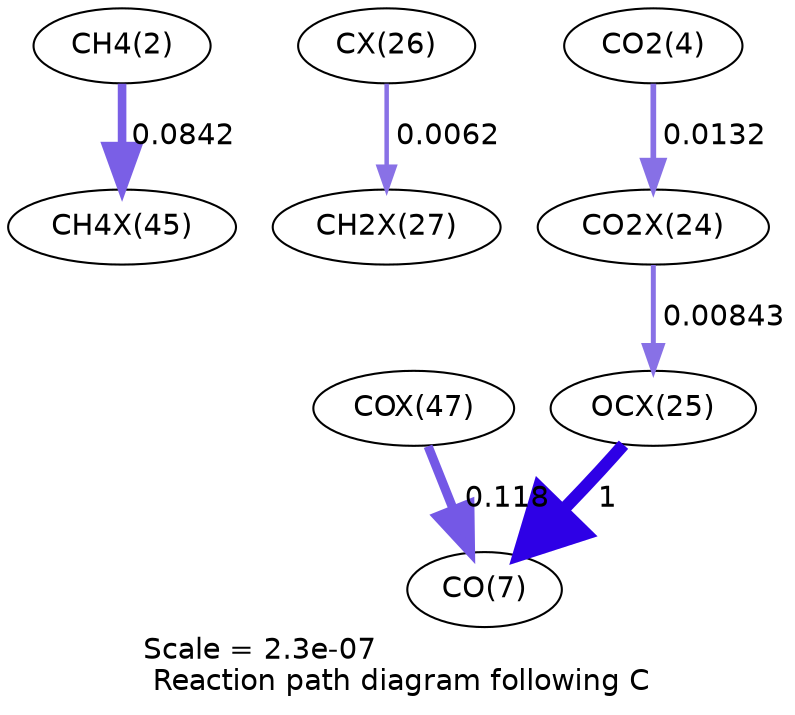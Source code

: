 digraph reaction_paths {
center=1;
s4 -> s32[fontname="Helvetica", penwidth=4.13, arrowsize=2.07, color="0.7, 0.584, 0.9"
, label=" 0.0842"];
s29 -> s30[fontname="Helvetica", penwidth=2.16, arrowsize=1.08, color="0.7, 0.506, 0.9"
, label=" 0.0062"];
s28 -> s9[fontname="Helvetica", penwidth=6, arrowsize=3, color="0.7, 1.5, 0.9"
, label=" 1"];
s34 -> s9[fontname="Helvetica", penwidth=4.39, arrowsize=2.19, color="0.7, 0.618, 0.9"
, label=" 0.118"];
s27 -> s28[fontname="Helvetica", penwidth=2.39, arrowsize=1.2, color="0.7, 0.508, 0.9"
, label=" 0.00843"];
s6 -> s27[fontname="Helvetica", penwidth=2.73, arrowsize=1.37, color="0.7, 0.513, 0.9"
, label=" 0.0132"];
s4 [ fontname="Helvetica", label="CH4(2)"];
s6 [ fontname="Helvetica", label="CO2(4)"];
s9 [ fontname="Helvetica", label="CO(7)"];
s27 [ fontname="Helvetica", label="CO2X(24)"];
s28 [ fontname="Helvetica", label="OCX(25)"];
s29 [ fontname="Helvetica", label="CX(26)"];
s30 [ fontname="Helvetica", label="CH2X(27)"];
s32 [ fontname="Helvetica", label="CH4X(45)"];
s34 [ fontname="Helvetica", label="COX(47)"];
 label = "Scale = 2.3e-07\l Reaction path diagram following C";
 fontname = "Helvetica";
}
